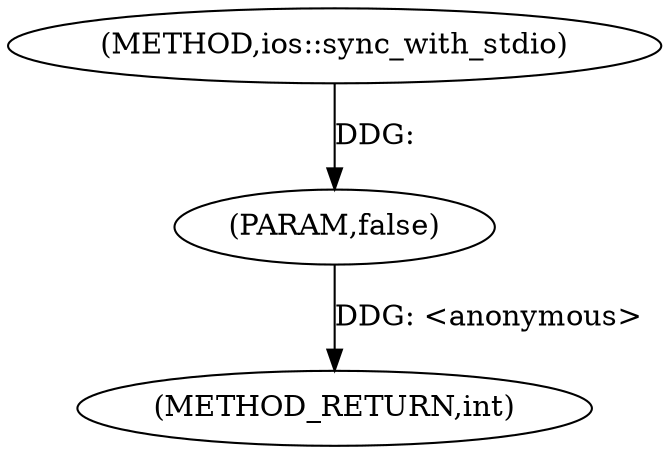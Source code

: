 digraph "ios::sync_with_stdio" {  
"1000108" [label = "(METHOD,ios::sync_with_stdio)" ]
"1000111" [label = "(METHOD_RETURN,int)" ]
"1000109" [label = "(PARAM,false)" ]
  "1000109" -> "1000111"  [ label = "DDG: <anonymous>"] 
  "1000108" -> "1000109"  [ label = "DDG: "] 
}
